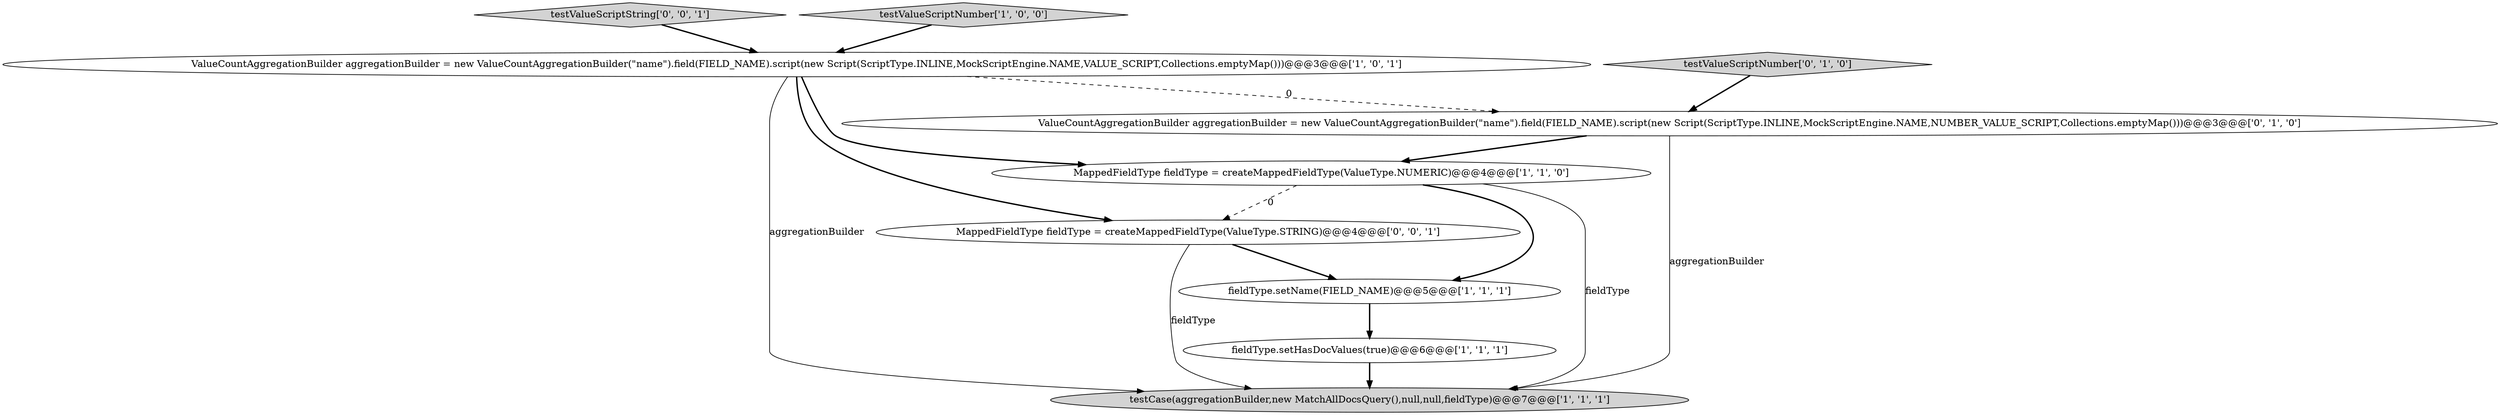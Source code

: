 digraph {
0 [style = filled, label = "fieldType.setHasDocValues(true)@@@6@@@['1', '1', '1']", fillcolor = white, shape = ellipse image = "AAA0AAABBB1BBB"];
8 [style = filled, label = "testValueScriptString['0', '0', '1']", fillcolor = lightgray, shape = diamond image = "AAA0AAABBB3BBB"];
6 [style = filled, label = "testValueScriptNumber['0', '1', '0']", fillcolor = lightgray, shape = diamond image = "AAA0AAABBB2BBB"];
7 [style = filled, label = "ValueCountAggregationBuilder aggregationBuilder = new ValueCountAggregationBuilder(\"name\").field(FIELD_NAME).script(new Script(ScriptType.INLINE,MockScriptEngine.NAME,NUMBER_VALUE_SCRIPT,Collections.emptyMap()))@@@3@@@['0', '1', '0']", fillcolor = white, shape = ellipse image = "AAA1AAABBB2BBB"];
4 [style = filled, label = "testValueScriptNumber['1', '0', '0']", fillcolor = lightgray, shape = diamond image = "AAA0AAABBB1BBB"];
3 [style = filled, label = "MappedFieldType fieldType = createMappedFieldType(ValueType.NUMERIC)@@@4@@@['1', '1', '0']", fillcolor = white, shape = ellipse image = "AAA0AAABBB1BBB"];
1 [style = filled, label = "fieldType.setName(FIELD_NAME)@@@5@@@['1', '1', '1']", fillcolor = white, shape = ellipse image = "AAA0AAABBB1BBB"];
5 [style = filled, label = "testCase(aggregationBuilder,new MatchAllDocsQuery(),null,null,fieldType)@@@7@@@['1', '1', '1']", fillcolor = lightgray, shape = ellipse image = "AAA0AAABBB1BBB"];
2 [style = filled, label = "ValueCountAggregationBuilder aggregationBuilder = new ValueCountAggregationBuilder(\"name\").field(FIELD_NAME).script(new Script(ScriptType.INLINE,MockScriptEngine.NAME,VALUE_SCRIPT,Collections.emptyMap()))@@@3@@@['1', '0', '1']", fillcolor = white, shape = ellipse image = "AAA0AAABBB1BBB"];
9 [style = filled, label = "MappedFieldType fieldType = createMappedFieldType(ValueType.STRING)@@@4@@@['0', '0', '1']", fillcolor = white, shape = ellipse image = "AAA0AAABBB3BBB"];
2->7 [style = dashed, label="0"];
2->9 [style = bold, label=""];
8->2 [style = bold, label=""];
2->5 [style = solid, label="aggregationBuilder"];
7->5 [style = solid, label="aggregationBuilder"];
0->5 [style = bold, label=""];
6->7 [style = bold, label=""];
9->1 [style = bold, label=""];
3->5 [style = solid, label="fieldType"];
9->5 [style = solid, label="fieldType"];
2->3 [style = bold, label=""];
3->9 [style = dashed, label="0"];
3->1 [style = bold, label=""];
4->2 [style = bold, label=""];
1->0 [style = bold, label=""];
7->3 [style = bold, label=""];
}
